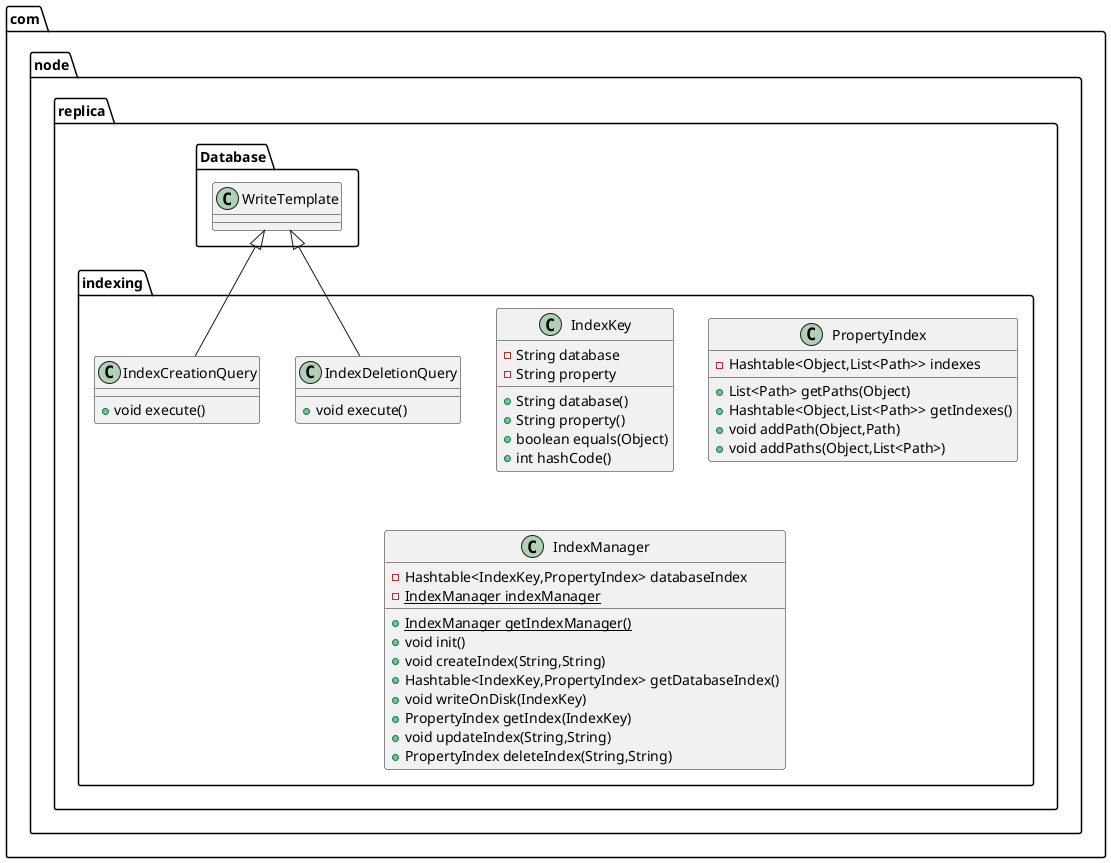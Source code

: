 @startuml
class com.node.replica.indexing.IndexDeletionQuery {
+ void execute()
}
class com.node.replica.indexing.IndexCreationQuery {
+ void execute()
}
class com.node.replica.indexing.IndexKey {
- String database
- String property
+ String database()
+ String property()
+ boolean equals(Object)
+ int hashCode()
}
class com.node.replica.indexing.PropertyIndex {
- Hashtable<Object,List<Path>> indexes
+ List<Path> getPaths(Object)
+ Hashtable<Object,List<Path>> getIndexes()
+ void addPath(Object,Path)
+ void addPaths(Object,List<Path>)
}
class com.node.replica.indexing.IndexManager {
- Hashtable<IndexKey,PropertyIndex> databaseIndex
- {static} IndexManager indexManager
+ {static} IndexManager getIndexManager()
+ void init()
+ void createIndex(String,String)
+ Hashtable<IndexKey,PropertyIndex> getDatabaseIndex()
+ void writeOnDisk(IndexKey)
+ PropertyIndex getIndex(IndexKey)
+ void updateIndex(String,String)
+ PropertyIndex deleteIndex(String,String)
}


com.node.replica.Database.WriteTemplate <|-- com.node.replica.indexing.IndexDeletionQuery
com.node.replica.Database.WriteTemplate <|-- com.node.replica.indexing.IndexCreationQuery
@enduml